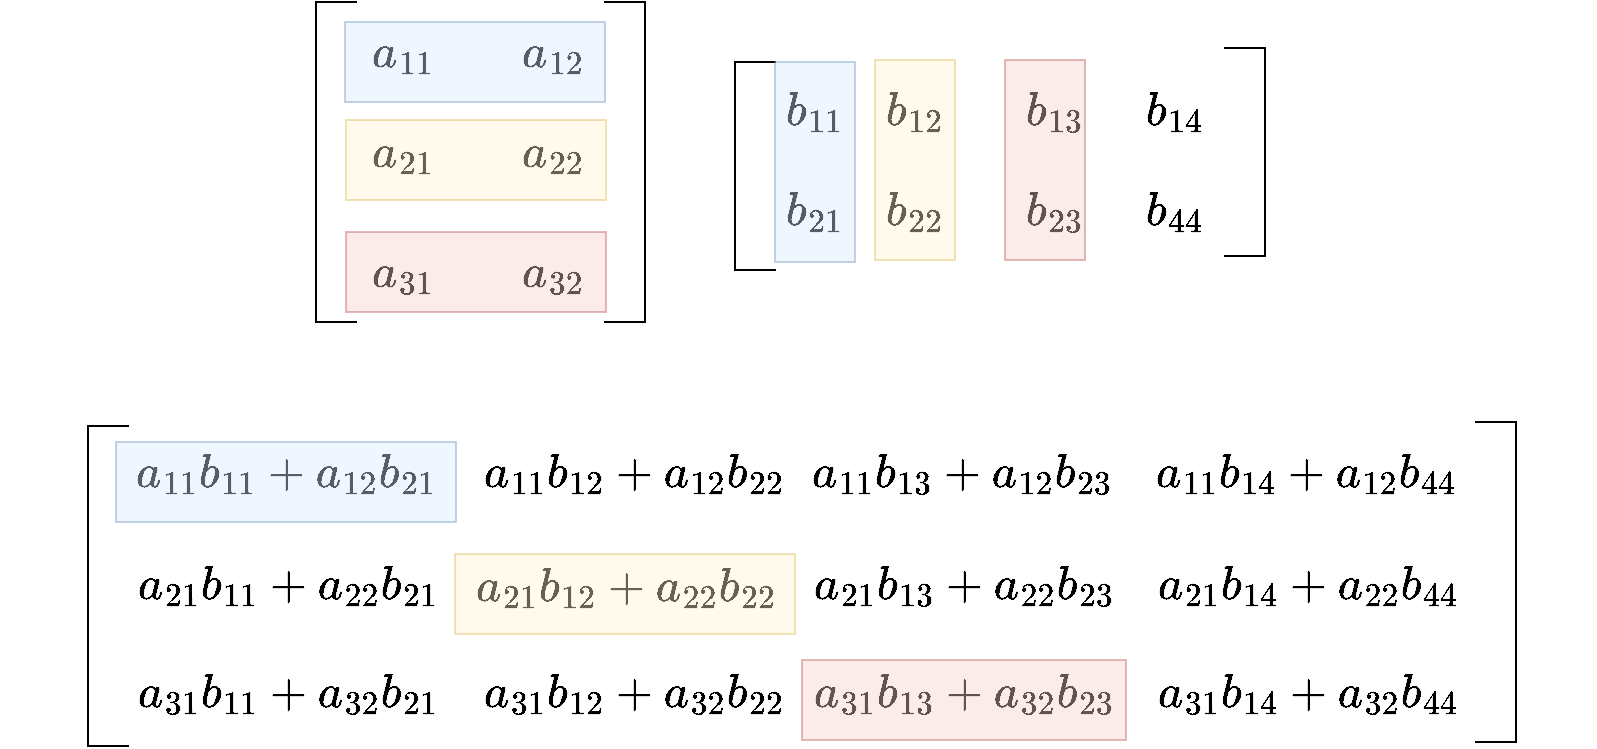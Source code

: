 <mxfile version="22.1.5" type="device">
  <diagram name="Page-1" id="13RSXxDwKWg2uJ1gkcN4">
    <mxGraphModel dx="1434" dy="790" grid="1" gridSize="10" guides="1" tooltips="1" connect="1" arrows="1" fold="1" page="1" pageScale="1" pageWidth="1169" pageHeight="827" math="1" shadow="0">
      <root>
        <mxCell id="0" />
        <mxCell id="1" parent="0" />
        <mxCell id="4-2N636Du5SaeoPiZ8_P-4" value="" style="shape=partialRectangle;whiteSpace=wrap;html=1;bottom=1;right=1;left=1;top=0;fillColor=none;routingCenterX=-0.5;direction=south;" vertex="1" parent="1">
          <mxGeometry x="240" y="150" width="20" height="160" as="geometry" />
        </mxCell>
        <mxCell id="4-2N636Du5SaeoPiZ8_P-5" value="&lt;font style=&quot;font-size: 20px;&quot;&gt;$$a_{11}$$&lt;/font&gt;" style="text;html=1;strokeColor=none;fillColor=none;align=center;verticalAlign=middle;whiteSpace=wrap;rounded=0;" vertex="1" parent="1">
          <mxGeometry x="248.5" y="150" width="70" height="50" as="geometry" />
        </mxCell>
        <mxCell id="4-2N636Du5SaeoPiZ8_P-6" value="&lt;font style=&quot;font-size: 20px;&quot;&gt;$$a_{12}$$&lt;/font&gt;" style="text;html=1;strokeColor=none;fillColor=none;align=center;verticalAlign=middle;whiteSpace=wrap;rounded=0;" vertex="1" parent="1">
          <mxGeometry x="323.5" y="150" width="70" height="50" as="geometry" />
        </mxCell>
        <mxCell id="4-2N636Du5SaeoPiZ8_P-7" value="&lt;font style=&quot;font-size: 20px;&quot;&gt;$$a_{21}$$&lt;/font&gt;" style="text;html=1;strokeColor=none;fillColor=none;align=center;verticalAlign=middle;whiteSpace=wrap;rounded=0;" vertex="1" parent="1">
          <mxGeometry x="248.5" y="200" width="70" height="50" as="geometry" />
        </mxCell>
        <mxCell id="4-2N636Du5SaeoPiZ8_P-8" value="&lt;font style=&quot;font-size: 20px;&quot;&gt;$$a_{22}$$&lt;/font&gt;" style="text;html=1;strokeColor=none;fillColor=none;align=center;verticalAlign=middle;whiteSpace=wrap;rounded=0;" vertex="1" parent="1">
          <mxGeometry x="323.5" y="200" width="70" height="50" as="geometry" />
        </mxCell>
        <mxCell id="4-2N636Du5SaeoPiZ8_P-9" value="&lt;font style=&quot;font-size: 20px;&quot;&gt;$$a_{31}$$&lt;/font&gt;" style="text;html=1;strokeColor=none;fillColor=none;align=center;verticalAlign=middle;whiteSpace=wrap;rounded=0;" vertex="1" parent="1">
          <mxGeometry x="248.5" y="260" width="70" height="50" as="geometry" />
        </mxCell>
        <mxCell id="4-2N636Du5SaeoPiZ8_P-10" value="&lt;font style=&quot;font-size: 20px;&quot;&gt;$$a_{32}$$&lt;/font&gt;" style="text;html=1;strokeColor=none;fillColor=none;align=center;verticalAlign=middle;whiteSpace=wrap;rounded=0;" vertex="1" parent="1">
          <mxGeometry x="323.5" y="260" width="70" height="50" as="geometry" />
        </mxCell>
        <mxCell id="4-2N636Du5SaeoPiZ8_P-11" value="" style="shape=partialRectangle;whiteSpace=wrap;html=1;bottom=1;right=1;left=1;top=0;fillColor=none;routingCenterX=-0.5;direction=north;" vertex="1" parent="1">
          <mxGeometry x="384.5" y="150" width="20" height="160" as="geometry" />
        </mxCell>
        <mxCell id="4-2N636Du5SaeoPiZ8_P-12" value="&lt;font style=&quot;font-size: 20px;&quot;&gt;$$b_{11}$$&lt;/font&gt;" style="text;html=1;strokeColor=none;fillColor=none;align=center;verticalAlign=middle;whiteSpace=wrap;rounded=0;" vertex="1" parent="1">
          <mxGeometry x="454.5" y="179" width="70" height="50" as="geometry" />
        </mxCell>
        <mxCell id="4-2N636Du5SaeoPiZ8_P-13" value="&lt;font style=&quot;font-size: 20px;&quot;&gt;$$b_{12}$$&lt;/font&gt;" style="text;html=1;strokeColor=none;fillColor=none;align=center;verticalAlign=middle;whiteSpace=wrap;rounded=0;" vertex="1" parent="1">
          <mxGeometry x="504.5" y="179" width="70" height="50" as="geometry" />
        </mxCell>
        <mxCell id="4-2N636Du5SaeoPiZ8_P-14" value="&lt;font style=&quot;font-size: 20px;&quot;&gt;$$b_{13}$$&lt;/font&gt;" style="text;html=1;strokeColor=none;fillColor=none;align=center;verticalAlign=middle;whiteSpace=wrap;rounded=0;" vertex="1" parent="1">
          <mxGeometry x="574.5" y="179" width="70" height="50" as="geometry" />
        </mxCell>
        <mxCell id="4-2N636Du5SaeoPiZ8_P-15" value="&lt;font style=&quot;font-size: 20px;&quot;&gt;$$b_{14}$$&lt;/font&gt;" style="text;html=1;strokeColor=none;fillColor=none;align=center;verticalAlign=middle;whiteSpace=wrap;rounded=0;" vertex="1" parent="1">
          <mxGeometry x="634.5" y="179" width="70" height="50" as="geometry" />
        </mxCell>
        <mxCell id="4-2N636Du5SaeoPiZ8_P-16" value="&lt;font style=&quot;font-size: 20px;&quot;&gt;$$b_{21}$$&lt;/font&gt;" style="text;html=1;strokeColor=none;fillColor=none;align=center;verticalAlign=middle;whiteSpace=wrap;rounded=0;" vertex="1" parent="1">
          <mxGeometry x="454.5" y="229" width="70" height="50" as="geometry" />
        </mxCell>
        <mxCell id="4-2N636Du5SaeoPiZ8_P-17" value="&lt;font style=&quot;font-size: 20px;&quot;&gt;$$b_{22}$$&lt;/font&gt;" style="text;html=1;strokeColor=none;fillColor=none;align=center;verticalAlign=middle;whiteSpace=wrap;rounded=0;" vertex="1" parent="1">
          <mxGeometry x="504.5" y="229" width="70" height="50" as="geometry" />
        </mxCell>
        <mxCell id="4-2N636Du5SaeoPiZ8_P-18" value="&lt;font style=&quot;font-size: 20px;&quot;&gt;$$b_{23}$$&lt;/font&gt;" style="text;html=1;strokeColor=none;fillColor=none;align=center;verticalAlign=middle;whiteSpace=wrap;rounded=0;" vertex="1" parent="1">
          <mxGeometry x="574.5" y="229" width="70" height="50" as="geometry" />
        </mxCell>
        <mxCell id="4-2N636Du5SaeoPiZ8_P-19" value="&lt;font style=&quot;font-size: 20px;&quot;&gt;$$b_{44}$$&lt;/font&gt;" style="text;html=1;strokeColor=none;fillColor=none;align=center;verticalAlign=middle;whiteSpace=wrap;rounded=0;" vertex="1" parent="1">
          <mxGeometry x="634.5" y="229" width="70" height="50" as="geometry" />
        </mxCell>
        <mxCell id="4-2N636Du5SaeoPiZ8_P-20" value="" style="shape=partialRectangle;whiteSpace=wrap;html=1;bottom=1;right=1;left=1;top=0;fillColor=none;routingCenterX=-0.5;direction=south;" vertex="1" parent="1">
          <mxGeometry x="449.5" y="180" width="20" height="104" as="geometry" />
        </mxCell>
        <mxCell id="4-2N636Du5SaeoPiZ8_P-21" value="" style="shape=partialRectangle;whiteSpace=wrap;html=1;bottom=1;right=1;left=1;top=0;fillColor=none;routingCenterX=-0.5;direction=north;" vertex="1" parent="1">
          <mxGeometry x="694.5" y="173" width="20" height="104" as="geometry" />
        </mxCell>
        <mxCell id="4-2N636Du5SaeoPiZ8_P-22" value="" style="rounded=0;whiteSpace=wrap;html=1;fillColor=#dae8fc;strokeColor=#6c8ebf;opacity=40;" vertex="1" parent="1">
          <mxGeometry x="254.5" y="160" width="130" height="40" as="geometry" />
        </mxCell>
        <mxCell id="4-2N636Du5SaeoPiZ8_P-23" value="" style="rounded=0;whiteSpace=wrap;html=1;fillColor=#dae8fc;strokeColor=#6c8ebf;opacity=40;direction=south;" vertex="1" parent="1">
          <mxGeometry x="469.5" y="180" width="40" height="100" as="geometry" />
        </mxCell>
        <mxCell id="4-2N636Du5SaeoPiZ8_P-24" value="" style="shape=partialRectangle;whiteSpace=wrap;html=1;bottom=1;right=1;left=1;top=0;fillColor=none;routingCenterX=-0.5;direction=south;" vertex="1" parent="1">
          <mxGeometry x="126" y="362" width="20" height="160" as="geometry" />
        </mxCell>
        <mxCell id="4-2N636Du5SaeoPiZ8_P-25" value="&lt;font style=&quot;font-size: 20px;&quot;&gt;$$a_{11}b_{11}+a_{12}b_{21}$$&lt;/font&gt;" style="text;html=1;strokeColor=none;fillColor=none;align=center;verticalAlign=middle;whiteSpace=wrap;rounded=0;" vertex="1" parent="1">
          <mxGeometry x="150" y="360" width="150" height="50" as="geometry" />
        </mxCell>
        <mxCell id="4-2N636Du5SaeoPiZ8_P-44" value="" style="shape=partialRectangle;whiteSpace=wrap;html=1;bottom=1;right=1;left=1;top=0;fillColor=none;routingCenterX=-0.5;direction=north;" vertex="1" parent="1">
          <mxGeometry x="820" y="360" width="20" height="160" as="geometry" />
        </mxCell>
        <mxCell id="4-2N636Du5SaeoPiZ8_P-46" value="" style="rounded=0;whiteSpace=wrap;html=1;fillColor=#fff2cc;strokeColor=#d6b656;opacity=40;" vertex="1" parent="1">
          <mxGeometry x="255" y="209" width="130" height="40" as="geometry" />
        </mxCell>
        <mxCell id="4-2N636Du5SaeoPiZ8_P-48" value="" style="rounded=0;whiteSpace=wrap;html=1;fillColor=#fff2cc;strokeColor=#d6b656;opacity=40;direction=south;" vertex="1" parent="1">
          <mxGeometry x="519.5" y="179" width="40" height="100" as="geometry" />
        </mxCell>
        <mxCell id="4-2N636Du5SaeoPiZ8_P-49" value="" style="rounded=0;whiteSpace=wrap;html=1;fillColor=#f8cecc;strokeColor=#b85450;opacity=40;" vertex="1" parent="1">
          <mxGeometry x="255" y="265" width="130" height="40" as="geometry" />
        </mxCell>
        <mxCell id="4-2N636Du5SaeoPiZ8_P-50" value="" style="rounded=0;whiteSpace=wrap;html=1;fillColor=#f8cecc;strokeColor=#b85450;opacity=40;direction=south;" vertex="1" parent="1">
          <mxGeometry x="584.5" y="179" width="40" height="100" as="geometry" />
        </mxCell>
        <mxCell id="4-2N636Du5SaeoPiZ8_P-52" value="&lt;font style=&quot;font-size: 20px;&quot;&gt;$$a_{11}b_{12}+a_{12}b_{22}$$&lt;/font&gt;" style="text;html=1;strokeColor=none;fillColor=none;align=center;verticalAlign=middle;whiteSpace=wrap;rounded=0;" vertex="1" parent="1">
          <mxGeometry x="323.5" y="360" width="150" height="50" as="geometry" />
        </mxCell>
        <mxCell id="4-2N636Du5SaeoPiZ8_P-53" value="&lt;font style=&quot;font-size: 20px;&quot;&gt;$$a_{11}b_{13}+a_{12}b_{23}$$&lt;/font&gt;" style="text;html=1;strokeColor=none;fillColor=none;align=center;verticalAlign=middle;whiteSpace=wrap;rounded=0;" vertex="1" parent="1">
          <mxGeometry x="488" y="360" width="150" height="50" as="geometry" />
        </mxCell>
        <mxCell id="4-2N636Du5SaeoPiZ8_P-54" value="&lt;font style=&quot;font-size: 20px;&quot;&gt;$$a_{11}b_{14}+a_{12}b_{44}$$&lt;/font&gt;" style="text;html=1;strokeColor=none;fillColor=none;align=center;verticalAlign=middle;whiteSpace=wrap;rounded=0;" vertex="1" parent="1">
          <mxGeometry x="660" y="360" width="150" height="50" as="geometry" />
        </mxCell>
        <mxCell id="4-2N636Du5SaeoPiZ8_P-56" value="&lt;font style=&quot;font-size: 20px;&quot;&gt;$$a_{21}b_{11}+a_{22}b_{21}$$&lt;/font&gt;" style="text;html=1;strokeColor=none;fillColor=none;align=center;verticalAlign=middle;whiteSpace=wrap;rounded=0;" vertex="1" parent="1">
          <mxGeometry x="150.5" y="416" width="150" height="50" as="geometry" />
        </mxCell>
        <mxCell id="4-2N636Du5SaeoPiZ8_P-57" value="&lt;font style=&quot;font-size: 20px;&quot;&gt;$$a_{21}b_{12}+a_{22}b_{22}$$&lt;/font&gt;" style="text;html=1;strokeColor=none;fillColor=none;align=center;verticalAlign=middle;whiteSpace=wrap;rounded=0;" vertex="1" parent="1">
          <mxGeometry x="319.5" y="417" width="150" height="50" as="geometry" />
        </mxCell>
        <mxCell id="4-2N636Du5SaeoPiZ8_P-58" value="&lt;font style=&quot;font-size: 20px;&quot;&gt;$$a_{21}b_{13}+a_{22}b_{23}$$&lt;/font&gt;" style="text;html=1;strokeColor=none;fillColor=none;align=center;verticalAlign=middle;whiteSpace=wrap;rounded=0;" vertex="1" parent="1">
          <mxGeometry x="488.5" y="416" width="150" height="50" as="geometry" />
        </mxCell>
        <mxCell id="4-2N636Du5SaeoPiZ8_P-59" value="&lt;font style=&quot;font-size: 20px;&quot;&gt;$$a_{21}b_{14}+a_{22}b_{44}$$&lt;/font&gt;" style="text;html=1;strokeColor=none;fillColor=none;align=center;verticalAlign=middle;whiteSpace=wrap;rounded=0;" vertex="1" parent="1">
          <mxGeometry x="660.5" y="416" width="150" height="50" as="geometry" />
        </mxCell>
        <mxCell id="4-2N636Du5SaeoPiZ8_P-60" value="&lt;font style=&quot;font-size: 20px;&quot;&gt;$$a_{31}b_{11}+a_{32}b_{21}$$&lt;/font&gt;" style="text;html=1;strokeColor=none;fillColor=none;align=center;verticalAlign=middle;whiteSpace=wrap;rounded=0;" vertex="1" parent="1">
          <mxGeometry x="150.5" y="470" width="150" height="50" as="geometry" />
        </mxCell>
        <mxCell id="4-2N636Du5SaeoPiZ8_P-61" value="&lt;font style=&quot;font-size: 20px;&quot;&gt;$$a_{31}b_{12}+a_{32}b_{22}$$&lt;/font&gt;" style="text;html=1;strokeColor=none;fillColor=none;align=center;verticalAlign=middle;whiteSpace=wrap;rounded=0;" vertex="1" parent="1">
          <mxGeometry x="323.5" y="470" width="150" height="50" as="geometry" />
        </mxCell>
        <mxCell id="4-2N636Du5SaeoPiZ8_P-62" value="&lt;font style=&quot;font-size: 20px;&quot;&gt;$$a_{31}b_{13}+a_{32}b_{23}$$&lt;/font&gt;" style="text;html=1;strokeColor=none;fillColor=none;align=center;verticalAlign=middle;whiteSpace=wrap;rounded=0;" vertex="1" parent="1">
          <mxGeometry x="488.5" y="470" width="150" height="50" as="geometry" />
        </mxCell>
        <mxCell id="4-2N636Du5SaeoPiZ8_P-63" value="&lt;font style=&quot;font-size: 20px;&quot;&gt;$$a_{31}b_{14}+a_{32}b_{44}$$&lt;/font&gt;" style="text;html=1;strokeColor=none;fillColor=none;align=center;verticalAlign=middle;whiteSpace=wrap;rounded=0;" vertex="1" parent="1">
          <mxGeometry x="660.5" y="470" width="150" height="50" as="geometry" />
        </mxCell>
        <mxCell id="4-2N636Du5SaeoPiZ8_P-65" value="" style="rounded=0;whiteSpace=wrap;html=1;fillColor=#dae8fc;strokeColor=#6c8ebf;opacity=40;" vertex="1" parent="1">
          <mxGeometry x="140" y="370" width="170" height="40" as="geometry" />
        </mxCell>
        <mxCell id="4-2N636Du5SaeoPiZ8_P-66" value="" style="rounded=0;whiteSpace=wrap;html=1;fillColor=#fff2cc;strokeColor=#d6b656;opacity=40;" vertex="1" parent="1">
          <mxGeometry x="309.5" y="426" width="170" height="40" as="geometry" />
        </mxCell>
        <mxCell id="4-2N636Du5SaeoPiZ8_P-67" value="" style="rounded=0;whiteSpace=wrap;html=1;fillColor=#f8cecc;strokeColor=#b85450;opacity=40;" vertex="1" parent="1">
          <mxGeometry x="483" y="479" width="162" height="40" as="geometry" />
        </mxCell>
      </root>
    </mxGraphModel>
  </diagram>
</mxfile>
